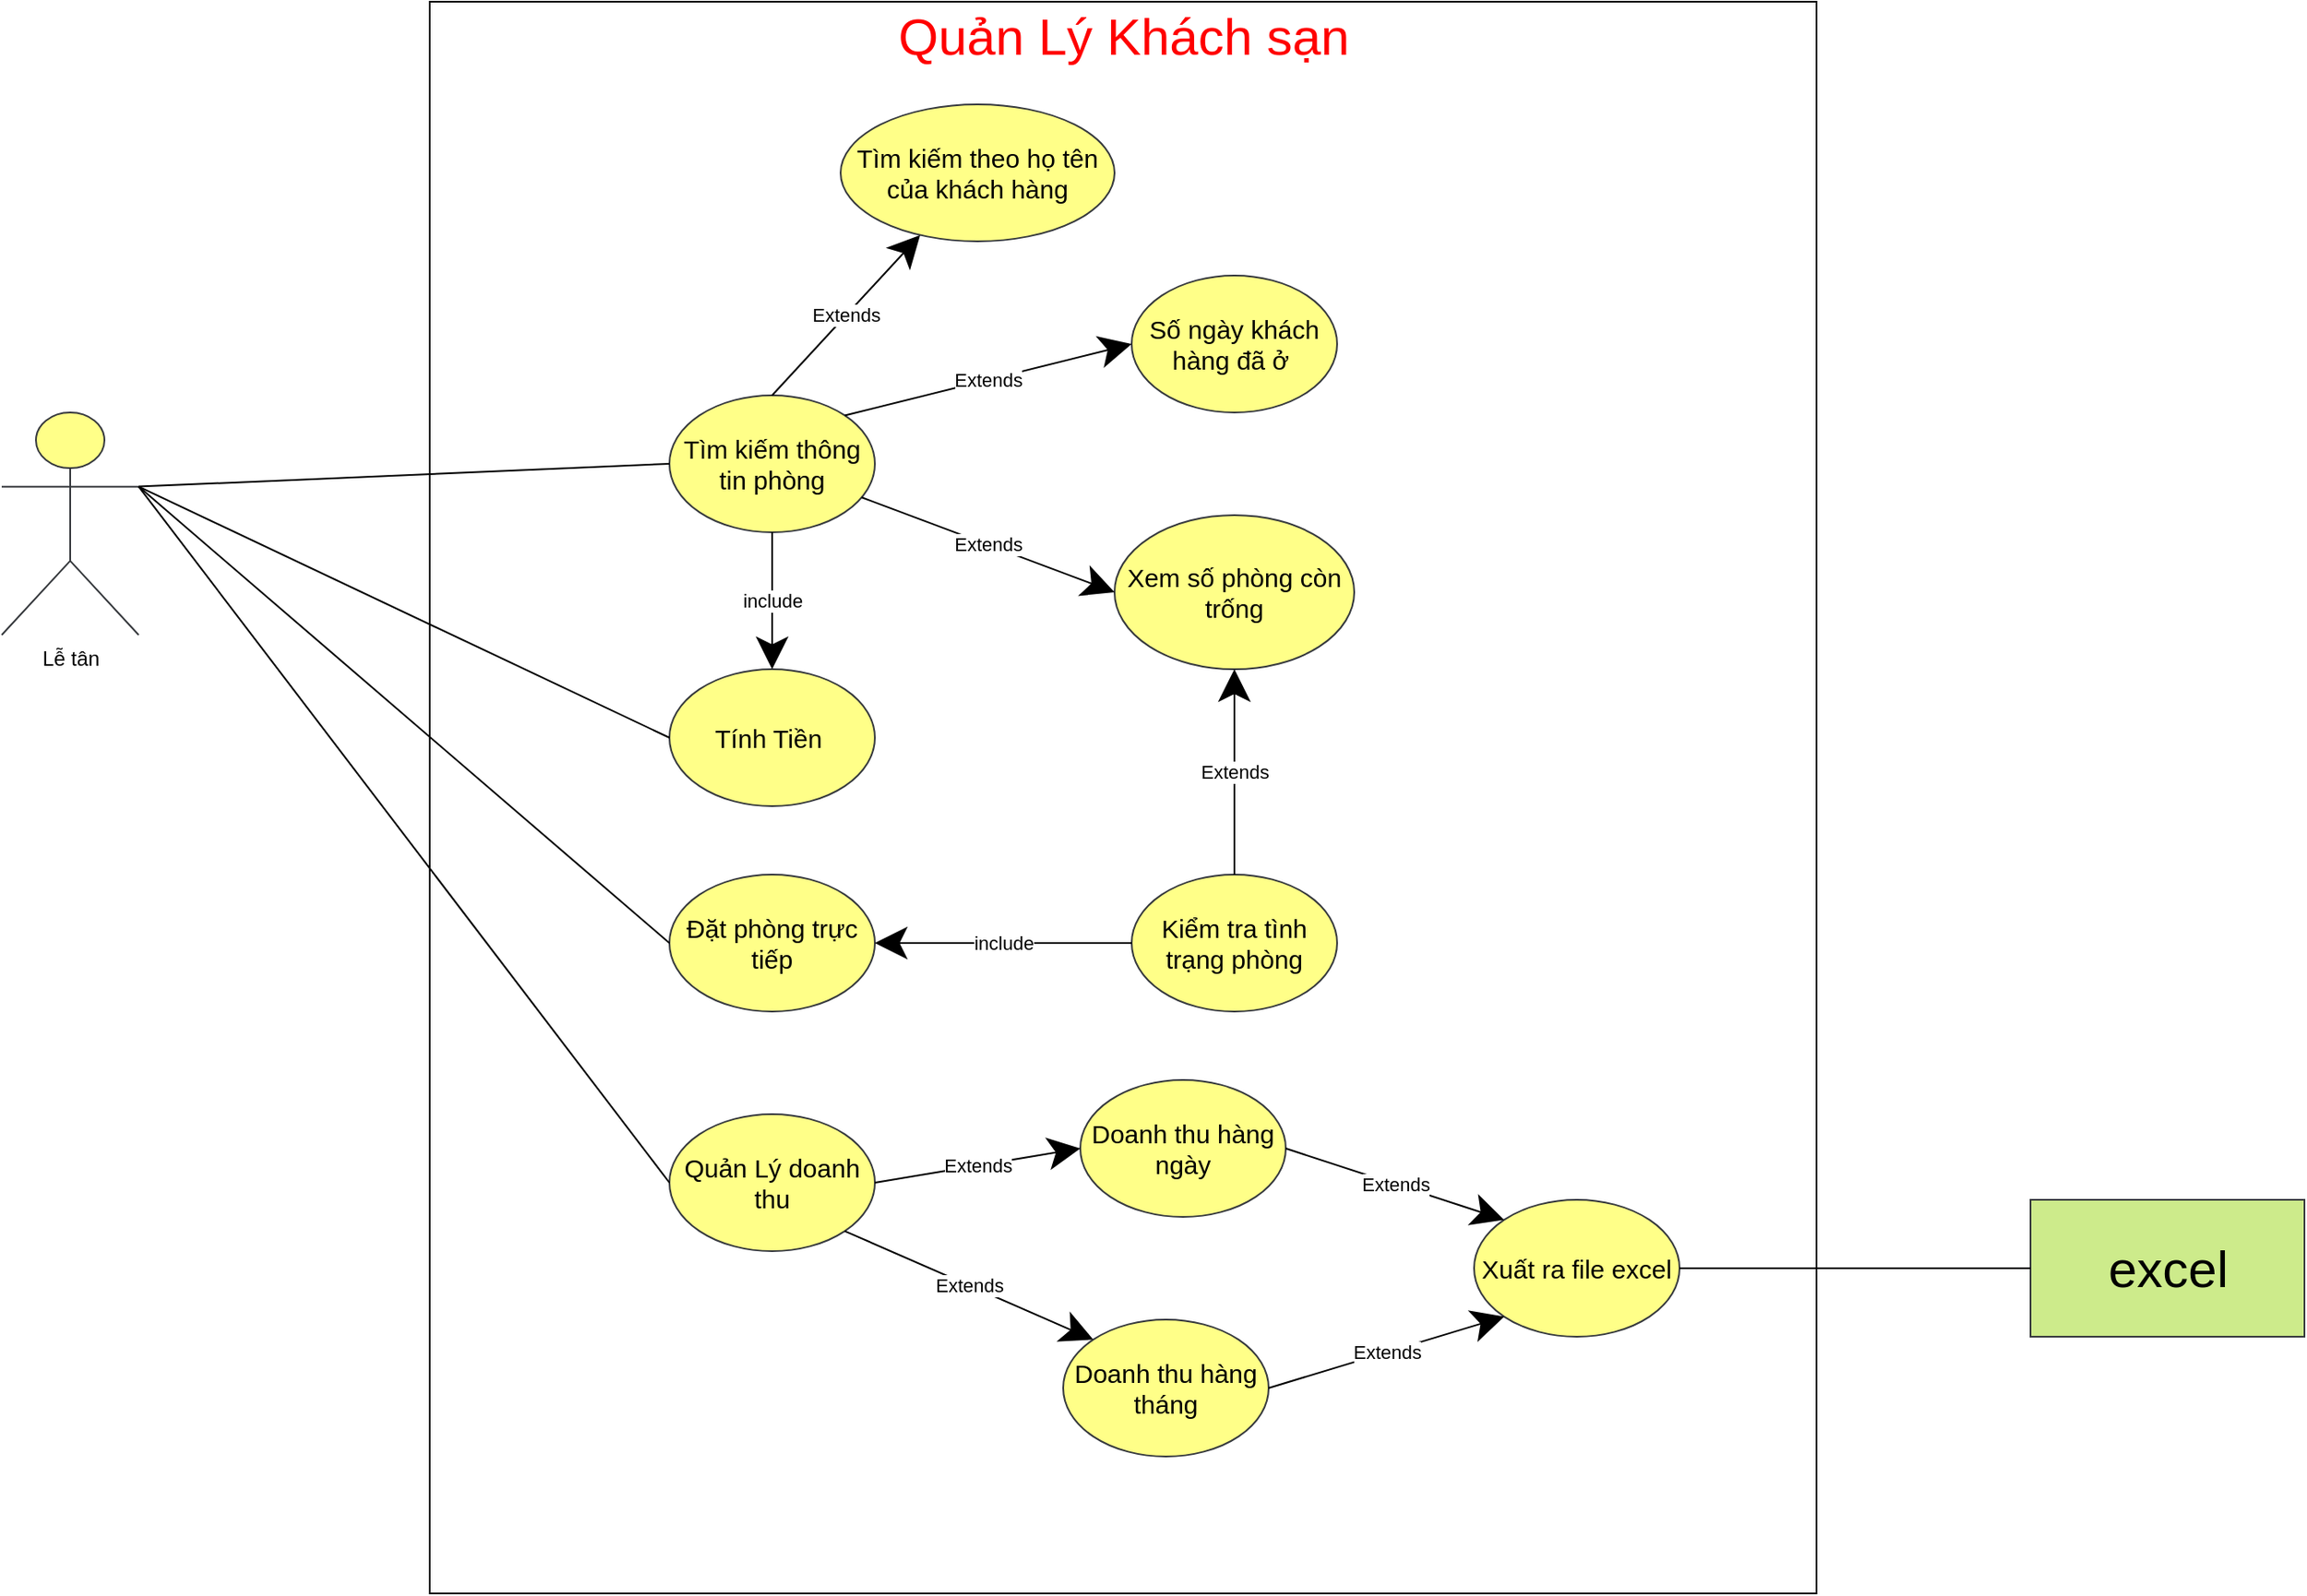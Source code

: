 <mxfile version="13.10.0" type="embed">
    <diagram id="x-2llMLqjgGtAXv94k1p" name="Page-1">
        <mxGraphModel dx="1128" dy="942" grid="1" gridSize="10" guides="1" tooltips="1" connect="1" arrows="1" fold="1" page="1" pageScale="1" pageWidth="850" pageHeight="1100" math="0" shadow="0">
            <root>
                <mxCell id="0"/>
                <mxCell id="1" parent="0"/>
                <mxCell id="2" value="" style="rounded=0;whiteSpace=wrap;html=1;" parent="1" vertex="1">
                    <mxGeometry x="340" y="30" width="810" height="930" as="geometry"/>
                </mxCell>
                <mxCell id="5" value="Lễ tân" style="shape=umlActor;verticalLabelPosition=bottom;verticalAlign=top;html=1;outlineConnect=0;fillColor=#ffff88;strokeColor=#36393d;" parent="1" vertex="1">
                    <mxGeometry x="90" y="270" width="80" height="130" as="geometry"/>
                </mxCell>
                <mxCell id="6" value="&lt;font color=&quot;#ff0000&quot; style=&quot;font-size: 30px&quot;&gt;Quản Lý Khách sạn&lt;/font&gt;" style="text;html=1;strokeColor=none;fillColor=none;align=center;verticalAlign=middle;whiteSpace=wrap;rounded=0;" parent="1" vertex="1">
                    <mxGeometry x="527.5" y="40" width="435" height="20" as="geometry"/>
                </mxCell>
                <mxCell id="9" value="&lt;font style=&quot;font-size: 15px&quot;&gt;Tìm kiếm thông tin phòng&lt;/font&gt;" style="ellipse;whiteSpace=wrap;html=1;fillColor=#ffff88;strokeColor=#36393d;" parent="1" vertex="1">
                    <mxGeometry x="480" y="260" width="120" height="80" as="geometry"/>
                </mxCell>
                <mxCell id="11" value="&lt;font style=&quot;font-size: 15px&quot;&gt;Số ngày khách hàng đã ở&amp;nbsp;&lt;/font&gt;" style="ellipse;whiteSpace=wrap;html=1;fillColor=#ffff88;strokeColor=#36393d;" parent="1" vertex="1">
                    <mxGeometry x="750" y="190" width="120" height="80" as="geometry"/>
                </mxCell>
                <mxCell id="12" value="&lt;span style=&quot;font-size: 15px&quot;&gt;Xem số phòng còn trống&lt;/span&gt;" style="ellipse;whiteSpace=wrap;html=1;fillColor=#ffff88;strokeColor=#36393d;" parent="1" vertex="1">
                    <mxGeometry x="740" y="330" width="140" height="90" as="geometry"/>
                </mxCell>
                <mxCell id="13" value="&lt;span style=&quot;font-size: 15px&quot;&gt;Tìm kiếm theo họ tên của khách hàng&lt;/span&gt;" style="ellipse;whiteSpace=wrap;html=1;fillColor=#ffff88;strokeColor=#36393d;" parent="1" vertex="1">
                    <mxGeometry x="580" y="90" width="160" height="80" as="geometry"/>
                </mxCell>
                <mxCell id="15" value="Extends" style="endArrow=classic;endSize=16;endFill=1;html=1;entryX=0;entryY=0.5;entryDx=0;entryDy=0;exitX=1;exitY=0;exitDx=0;exitDy=0;" parent="1" source="9" target="11" edge="1">
                    <mxGeometry width="160" relative="1" as="geometry">
                        <mxPoint x="490" y="360" as="sourcePoint"/>
                        <mxPoint x="650" y="360" as="targetPoint"/>
                    </mxGeometry>
                </mxCell>
                <mxCell id="16" value="Extends" style="endArrow=classic;endSize=16;endFill=1;html=1;entryX=0;entryY=0.5;entryDx=0;entryDy=0;" parent="1" source="9" target="12" edge="1">
                    <mxGeometry width="160" relative="1" as="geometry">
                        <mxPoint x="645" y="280.0" as="sourcePoint"/>
                        <mxPoint x="750" y="230.0" as="targetPoint"/>
                    </mxGeometry>
                </mxCell>
                <mxCell id="18" value="Extends" style="endArrow=classic;endSize=16;endFill=1;html=1;exitX=0.5;exitY=0;exitDx=0;exitDy=0;" parent="1" source="9" target="13" edge="1">
                    <mxGeometry width="160" relative="1" as="geometry">
                        <mxPoint x="645" y="280.0" as="sourcePoint"/>
                        <mxPoint x="750" y="230.0" as="targetPoint"/>
                    </mxGeometry>
                </mxCell>
                <mxCell id="19" value="&lt;font style=&quot;font-size: 15px&quot;&gt;Tính Tiền&amp;nbsp;&lt;/font&gt;" style="ellipse;whiteSpace=wrap;html=1;fillColor=#ffff88;strokeColor=#36393d;" parent="1" vertex="1">
                    <mxGeometry x="480" y="420" width="120" height="80" as="geometry"/>
                </mxCell>
                <mxCell id="22" value="&lt;span style=&quot;font-size: 15px&quot;&gt;Đặt phòng trực tiếp&lt;/span&gt;" style="ellipse;whiteSpace=wrap;html=1;fillColor=#ffff88;strokeColor=#36393d;" parent="1" vertex="1">
                    <mxGeometry x="480" y="540" width="120" height="80" as="geometry"/>
                </mxCell>
                <mxCell id="23" value="include" style="endArrow=classic;endSize=16;endFill=1;html=1;exitX=0.5;exitY=1;exitDx=0;exitDy=0;" parent="1" source="9" target="19" edge="1">
                    <mxGeometry width="160" relative="1" as="geometry">
                        <mxPoint x="592.426" y="281.716" as="sourcePoint"/>
                        <mxPoint x="750" y="210.0" as="targetPoint"/>
                    </mxGeometry>
                </mxCell>
                <mxCell id="24" value="&lt;span style=&quot;font-size: 15px&quot;&gt;Kiểm tra tình trạng phòng&lt;/span&gt;" style="ellipse;whiteSpace=wrap;html=1;fillColor=#ffff88;strokeColor=#36393d;" parent="1" vertex="1">
                    <mxGeometry x="750" y="540" width="120" height="80" as="geometry"/>
                </mxCell>
                <mxCell id="29" value="include" style="endArrow=classic;endSize=16;endFill=1;html=1;" parent="1" source="24" target="22" edge="1">
                    <mxGeometry width="160" relative="1" as="geometry">
                        <mxPoint x="280" y="115.217" as="sourcePoint"/>
                        <mxPoint x="580" y="647" as="targetPoint"/>
                    </mxGeometry>
                </mxCell>
                <mxCell id="30" value="Extends" style="endArrow=classic;endSize=16;endFill=1;html=1;entryX=0.5;entryY=1;entryDx=0;entryDy=0;exitX=0.5;exitY=0;exitDx=0;exitDy=0;" parent="1" source="24" target="12" edge="1">
                    <mxGeometry width="160" relative="1" as="geometry">
                        <mxPoint x="608.14" y="319.884" as="sourcePoint"/>
                        <mxPoint x="750" y="345" as="targetPoint"/>
                    </mxGeometry>
                </mxCell>
                <mxCell id="35" value="&lt;span style=&quot;font-size: 15px&quot;&gt;Quản Lý doanh thu&lt;/span&gt;" style="ellipse;whiteSpace=wrap;html=1;fillColor=#ffff88;strokeColor=#36393d;" parent="1" vertex="1">
                    <mxGeometry x="480" y="680" width="120" height="80" as="geometry"/>
                </mxCell>
                <mxCell id="36" value="&lt;span style=&quot;font-size: 15px&quot;&gt;Doanh thu hàng ngày&lt;/span&gt;" style="ellipse;whiteSpace=wrap;html=1;fillColor=#ffff88;strokeColor=#36393d;" parent="1" vertex="1">
                    <mxGeometry x="720" y="660" width="120" height="80" as="geometry"/>
                </mxCell>
                <mxCell id="38" value="&lt;span style=&quot;font-size: 15px&quot;&gt;Doanh thu hàng tháng&lt;/span&gt;" style="ellipse;whiteSpace=wrap;html=1;fillColor=#ffff88;strokeColor=#36393d;" parent="1" vertex="1">
                    <mxGeometry x="710" y="800" width="120" height="80" as="geometry"/>
                </mxCell>
                <mxCell id="39" value="Extends" style="endArrow=classic;endSize=16;endFill=1;html=1;entryX=0;entryY=0.5;entryDx=0;entryDy=0;exitX=1;exitY=0.5;exitDx=0;exitDy=0;" parent="1" source="35" target="36" edge="1">
                    <mxGeometry width="160" relative="1" as="geometry">
                        <mxPoint x="870" y="860" as="sourcePoint"/>
                        <mxPoint x="870" y="740" as="targetPoint"/>
                    </mxGeometry>
                </mxCell>
                <mxCell id="40" value="Extends" style="endArrow=classic;endSize=16;endFill=1;html=1;entryX=0;entryY=0;entryDx=0;entryDy=0;exitX=1;exitY=1;exitDx=0;exitDy=0;" parent="1" source="35" target="38" edge="1">
                    <mxGeometry width="160" relative="1" as="geometry">
                        <mxPoint x="860" y="880" as="sourcePoint"/>
                        <mxPoint x="860" y="760" as="targetPoint"/>
                    </mxGeometry>
                </mxCell>
                <mxCell id="44" value="&lt;span style=&quot;font-size: 15px&quot;&gt;Xuất ra file&amp;nbsp;&lt;/span&gt;&lt;span style=&quot;font-size: 15px&quot;&gt;excel&lt;/span&gt;" style="ellipse;whiteSpace=wrap;html=1;fillColor=#ffff88;strokeColor=#36393d;" parent="1" vertex="1">
                    <mxGeometry x="950" y="730" width="120" height="80" as="geometry"/>
                </mxCell>
                <mxCell id="46" value="Extends" style="endArrow=classic;endSize=16;endFill=1;html=1;entryX=0;entryY=0;entryDx=0;entryDy=0;exitX=1;exitY=0.5;exitDx=0;exitDy=0;" parent="1" source="36" target="44" edge="1">
                    <mxGeometry width="160" relative="1" as="geometry">
                        <mxPoint x="610" y="730" as="sourcePoint"/>
                        <mxPoint x="730" y="710" as="targetPoint"/>
                    </mxGeometry>
                </mxCell>
                <mxCell id="47" value="Extends" style="endArrow=classic;endSize=16;endFill=1;html=1;entryX=0;entryY=1;entryDx=0;entryDy=0;exitX=1;exitY=0.5;exitDx=0;exitDy=0;" parent="1" source="38" target="44" edge="1">
                    <mxGeometry width="160" relative="1" as="geometry">
                        <mxPoint x="850" y="710" as="sourcePoint"/>
                        <mxPoint x="930" y="780" as="targetPoint"/>
                        <Array as="points"/>
                    </mxGeometry>
                </mxCell>
                <mxCell id="49" value="&lt;font style=&quot;font-size: 30px&quot;&gt;excel&lt;/font&gt;" style="html=1;fillColor=#cdeb8b;strokeColor=#36393d;" parent="1" vertex="1">
                    <mxGeometry x="1275" y="730" width="160" height="80" as="geometry"/>
                </mxCell>
                <mxCell id="50" value="" style="endArrow=none;html=1;entryX=0;entryY=0.5;entryDx=0;entryDy=0;exitX=1;exitY=0.5;exitDx=0;exitDy=0;" parent="1" source="44" target="49" edge="1">
                    <mxGeometry width="50" height="50" relative="1" as="geometry">
                        <mxPoint x="900" y="450" as="sourcePoint"/>
                        <mxPoint x="950" y="400" as="targetPoint"/>
                    </mxGeometry>
                </mxCell>
                <mxCell id="51" value="" style="endArrow=none;html=1;entryX=0;entryY=0.5;entryDx=0;entryDy=0;exitX=1;exitY=0.333;exitDx=0;exitDy=0;exitPerimeter=0;" parent="1" source="5" target="9" edge="1">
                    <mxGeometry width="50" height="50" relative="1" as="geometry">
                        <mxPoint x="240" y="420" as="sourcePoint"/>
                        <mxPoint x="280" y="380" as="targetPoint"/>
                    </mxGeometry>
                </mxCell>
                <mxCell id="52" value="" style="endArrow=none;html=1;entryX=0;entryY=0.5;entryDx=0;entryDy=0;exitX=1;exitY=0.333;exitDx=0;exitDy=0;exitPerimeter=0;" parent="1" source="5" target="19" edge="1">
                    <mxGeometry width="50" height="50" relative="1" as="geometry">
                        <mxPoint x="250.0" y="430.0" as="sourcePoint"/>
                        <mxPoint x="290.0" y="390.0" as="targetPoint"/>
                    </mxGeometry>
                </mxCell>
                <mxCell id="53" value="" style="endArrow=none;html=1;entryX=0;entryY=0.5;entryDx=0;entryDy=0;exitX=1;exitY=0.333;exitDx=0;exitDy=0;exitPerimeter=0;" parent="1" source="5" target="22" edge="1">
                    <mxGeometry width="50" height="50" relative="1" as="geometry">
                        <mxPoint x="260.0" y="440.0" as="sourcePoint"/>
                        <mxPoint x="300.0" y="400.0" as="targetPoint"/>
                    </mxGeometry>
                </mxCell>
                <mxCell id="54" value="" style="endArrow=none;html=1;exitX=1;exitY=0.333;exitDx=0;exitDy=0;exitPerimeter=0;entryX=0;entryY=0.5;entryDx=0;entryDy=0;" parent="1" source="5" target="35" edge="1">
                    <mxGeometry width="50" height="50" relative="1" as="geometry">
                        <mxPoint x="270.0" y="450.0" as="sourcePoint"/>
                        <mxPoint x="310.0" y="410.0" as="targetPoint"/>
                    </mxGeometry>
                </mxCell>
            </root>
        </mxGraphModel>
    </diagram>
</mxfile>